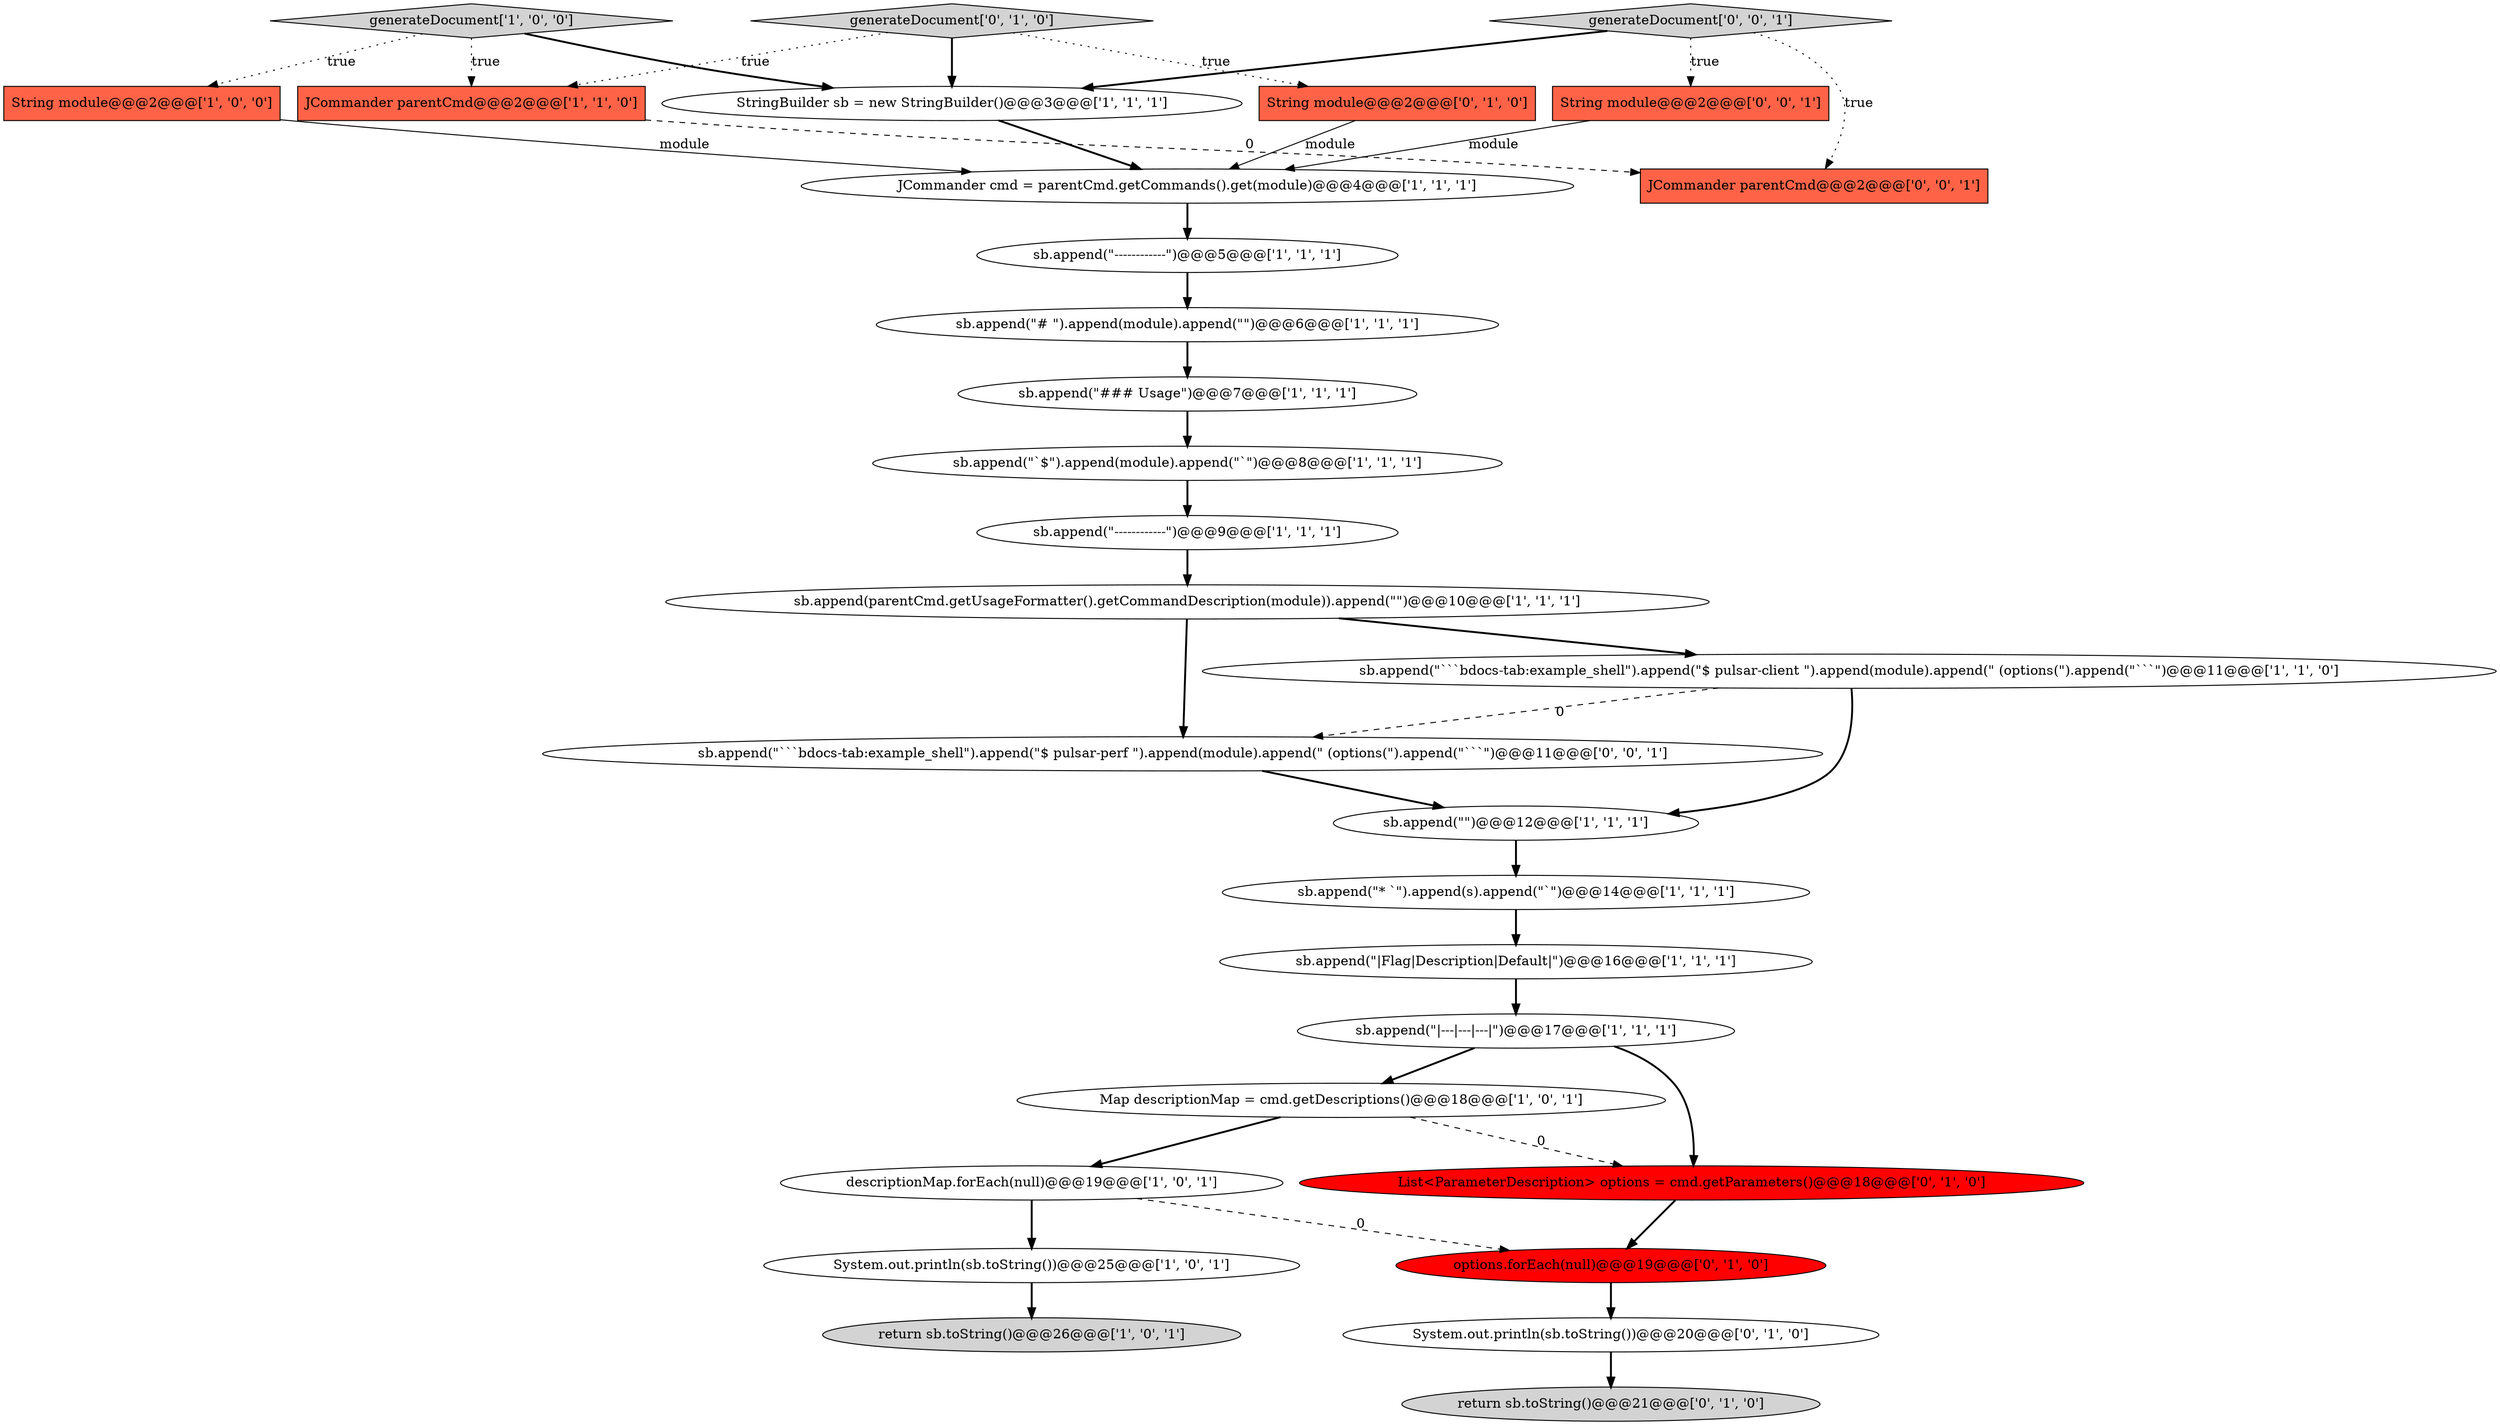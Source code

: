 digraph {
4 [style = filled, label = "sb.append(\"# \").append(module).append(\"\")@@@6@@@['1', '1', '1']", fillcolor = white, shape = ellipse image = "AAA0AAABBB1BBB"];
28 [style = filled, label = "generateDocument['0', '0', '1']", fillcolor = lightgray, shape = diamond image = "AAA0AAABBB3BBB"];
6 [style = filled, label = "sb.append(\"\")@@@12@@@['1', '1', '1']", fillcolor = white, shape = ellipse image = "AAA0AAABBB1BBB"];
13 [style = filled, label = "sb.append(\"`$\").append(module).append(\"`\")@@@8@@@['1', '1', '1']", fillcolor = white, shape = ellipse image = "AAA0AAABBB1BBB"];
11 [style = filled, label = "sb.append(\"* `\").append(s).append(\"`\")@@@14@@@['1', '1', '1']", fillcolor = white, shape = ellipse image = "AAA0AAABBB1BBB"];
21 [style = filled, label = "String module@@@2@@@['0', '1', '0']", fillcolor = tomato, shape = box image = "AAA0AAABBB2BBB"];
19 [style = filled, label = "Map descriptionMap = cmd.getDescriptions()@@@18@@@['1', '0', '1']", fillcolor = white, shape = ellipse image = "AAA0AAABBB1BBB"];
8 [style = filled, label = "generateDocument['1', '0', '0']", fillcolor = lightgray, shape = diamond image = "AAA0AAABBB1BBB"];
12 [style = filled, label = "sb.append(\"|---|---|---|\")@@@17@@@['1', '1', '1']", fillcolor = white, shape = ellipse image = "AAA0AAABBB1BBB"];
24 [style = filled, label = "System.out.println(sb.toString())@@@20@@@['0', '1', '0']", fillcolor = white, shape = ellipse image = "AAA0AAABBB2BBB"];
25 [style = filled, label = "return sb.toString()@@@21@@@['0', '1', '0']", fillcolor = lightgray, shape = ellipse image = "AAA0AAABBB2BBB"];
14 [style = filled, label = "sb.append(\"------------\")@@@5@@@['1', '1', '1']", fillcolor = white, shape = ellipse image = "AAA0AAABBB1BBB"];
2 [style = filled, label = "String module@@@2@@@['1', '0', '0']", fillcolor = tomato, shape = box image = "AAA0AAABBB1BBB"];
15 [style = filled, label = "descriptionMap.forEach(null)@@@19@@@['1', '0', '1']", fillcolor = white, shape = ellipse image = "AAA0AAABBB1BBB"];
22 [style = filled, label = "List<ParameterDescription> options = cmd.getParameters()@@@18@@@['0', '1', '0']", fillcolor = red, shape = ellipse image = "AAA1AAABBB2BBB"];
29 [style = filled, label = "JCommander parentCmd@@@2@@@['0', '0', '1']", fillcolor = tomato, shape = box image = "AAA0AAABBB3BBB"];
18 [style = filled, label = "JCommander cmd = parentCmd.getCommands().get(module)@@@4@@@['1', '1', '1']", fillcolor = white, shape = ellipse image = "AAA0AAABBB1BBB"];
5 [style = filled, label = "sb.append(\"### Usage\")@@@7@@@['1', '1', '1']", fillcolor = white, shape = ellipse image = "AAA0AAABBB1BBB"];
20 [style = filled, label = "generateDocument['0', '1', '0']", fillcolor = lightgray, shape = diamond image = "AAA0AAABBB2BBB"];
9 [style = filled, label = "return sb.toString()@@@26@@@['1', '0', '1']", fillcolor = lightgray, shape = ellipse image = "AAA0AAABBB1BBB"];
17 [style = filled, label = "StringBuilder sb = new StringBuilder()@@@3@@@['1', '1', '1']", fillcolor = white, shape = ellipse image = "AAA0AAABBB1BBB"];
1 [style = filled, label = "sb.append(\"|Flag|Description|Default|\")@@@16@@@['1', '1', '1']", fillcolor = white, shape = ellipse image = "AAA0AAABBB1BBB"];
16 [style = filled, label = "System.out.println(sb.toString())@@@25@@@['1', '0', '1']", fillcolor = white, shape = ellipse image = "AAA0AAABBB1BBB"];
27 [style = filled, label = "sb.append(\"```bdocs-tab:example_shell\").append(\"$ pulsar-perf \").append(module).append(\" (options(\").append(\"```\")@@@11@@@['0', '0', '1']", fillcolor = white, shape = ellipse image = "AAA0AAABBB3BBB"];
0 [style = filled, label = "sb.append(parentCmd.getUsageFormatter().getCommandDescription(module)).append(\"\")@@@10@@@['1', '1', '1']", fillcolor = white, shape = ellipse image = "AAA0AAABBB1BBB"];
10 [style = filled, label = "sb.append(\"------------\")@@@9@@@['1', '1', '1']", fillcolor = white, shape = ellipse image = "AAA0AAABBB1BBB"];
26 [style = filled, label = "String module@@@2@@@['0', '0', '1']", fillcolor = tomato, shape = box image = "AAA0AAABBB3BBB"];
7 [style = filled, label = "sb.append(\"```bdocs-tab:example_shell\").append(\"$ pulsar-client \").append(module).append(\" (options(\").append(\"```\")@@@11@@@['1', '1', '0']", fillcolor = white, shape = ellipse image = "AAA0AAABBB1BBB"];
23 [style = filled, label = "options.forEach(null)@@@19@@@['0', '1', '0']", fillcolor = red, shape = ellipse image = "AAA1AAABBB2BBB"];
3 [style = filled, label = "JCommander parentCmd@@@2@@@['1', '1', '0']", fillcolor = tomato, shape = box image = "AAA0AAABBB1BBB"];
26->18 [style = solid, label="module"];
3->29 [style = dashed, label="0"];
13->10 [style = bold, label=""];
20->17 [style = bold, label=""];
15->23 [style = dashed, label="0"];
2->18 [style = solid, label="module"];
11->1 [style = bold, label=""];
0->27 [style = bold, label=""];
8->2 [style = dotted, label="true"];
12->22 [style = bold, label=""];
20->21 [style = dotted, label="true"];
15->16 [style = bold, label=""];
22->23 [style = bold, label=""];
27->6 [style = bold, label=""];
8->3 [style = dotted, label="true"];
21->18 [style = solid, label="module"];
0->7 [style = bold, label=""];
7->27 [style = dashed, label="0"];
8->17 [style = bold, label=""];
28->29 [style = dotted, label="true"];
23->24 [style = bold, label=""];
24->25 [style = bold, label=""];
6->11 [style = bold, label=""];
5->13 [style = bold, label=""];
10->0 [style = bold, label=""];
7->6 [style = bold, label=""];
28->26 [style = dotted, label="true"];
1->12 [style = bold, label=""];
28->17 [style = bold, label=""];
20->3 [style = dotted, label="true"];
19->15 [style = bold, label=""];
12->19 [style = bold, label=""];
4->5 [style = bold, label=""];
18->14 [style = bold, label=""];
16->9 [style = bold, label=""];
17->18 [style = bold, label=""];
19->22 [style = dashed, label="0"];
14->4 [style = bold, label=""];
}

